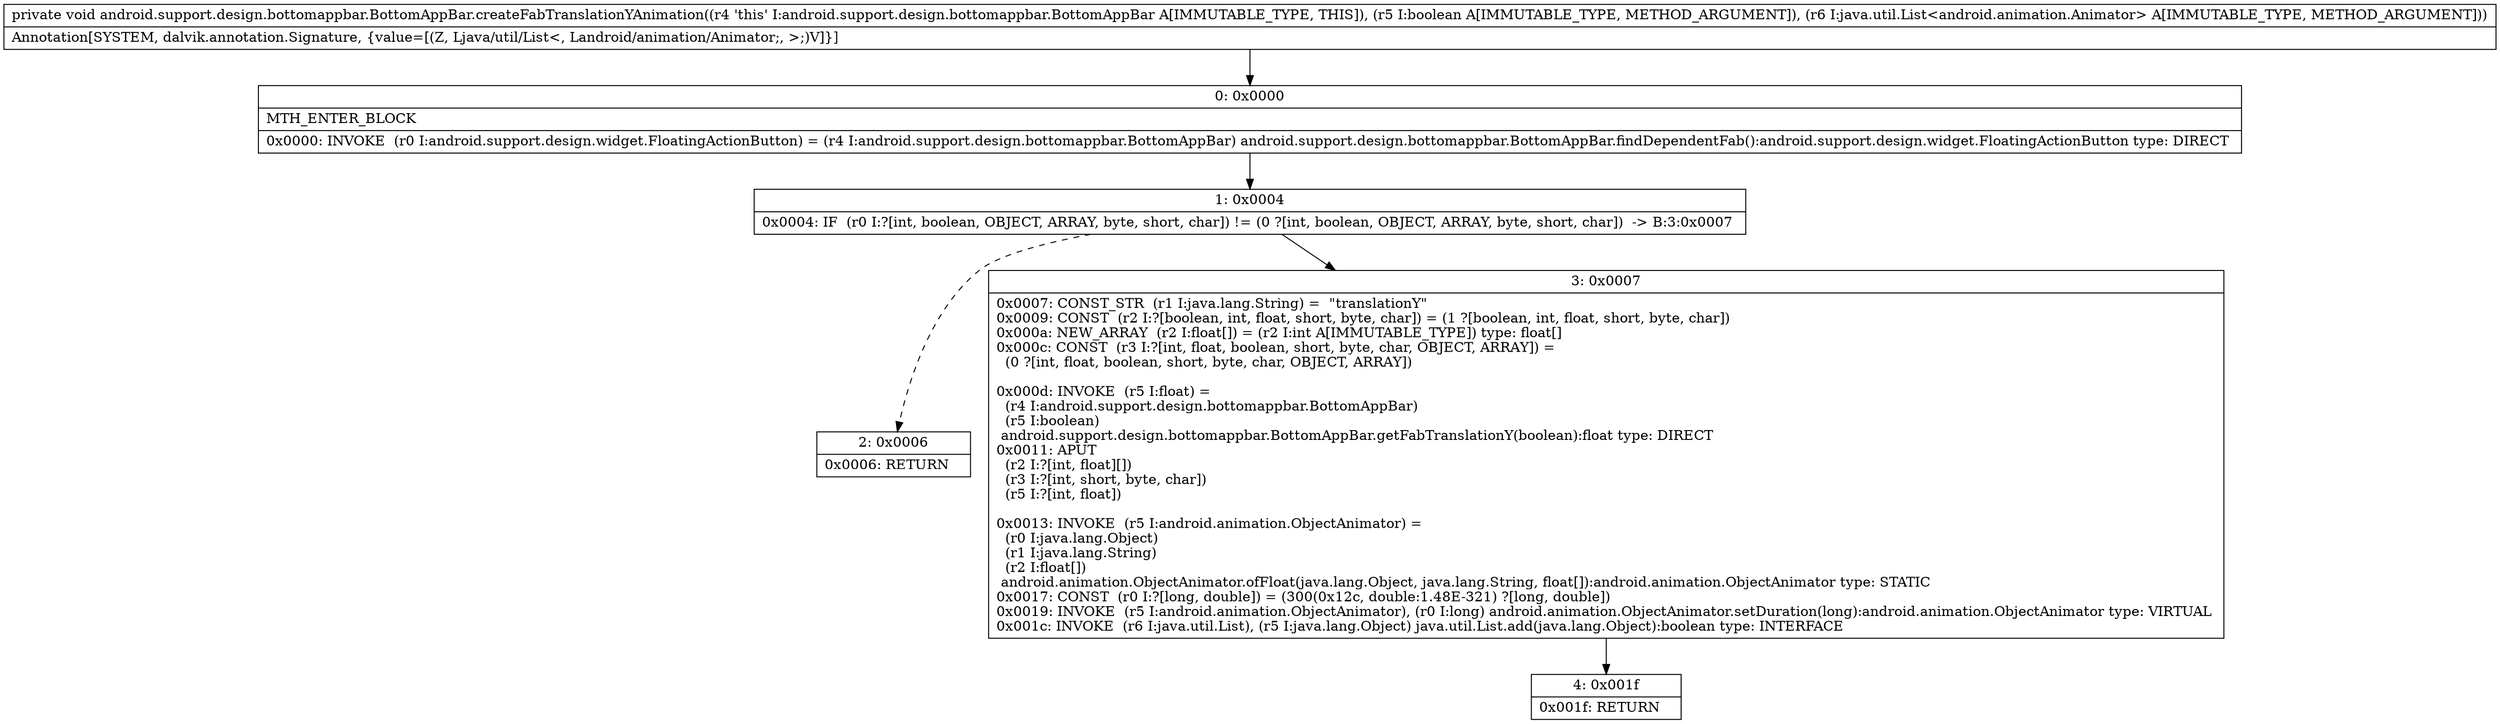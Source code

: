 digraph "CFG forandroid.support.design.bottomappbar.BottomAppBar.createFabTranslationYAnimation(ZLjava\/util\/List;)V" {
Node_0 [shape=record,label="{0\:\ 0x0000|MTH_ENTER_BLOCK\l|0x0000: INVOKE  (r0 I:android.support.design.widget.FloatingActionButton) = (r4 I:android.support.design.bottomappbar.BottomAppBar) android.support.design.bottomappbar.BottomAppBar.findDependentFab():android.support.design.widget.FloatingActionButton type: DIRECT \l}"];
Node_1 [shape=record,label="{1\:\ 0x0004|0x0004: IF  (r0 I:?[int, boolean, OBJECT, ARRAY, byte, short, char]) != (0 ?[int, boolean, OBJECT, ARRAY, byte, short, char])  \-\> B:3:0x0007 \l}"];
Node_2 [shape=record,label="{2\:\ 0x0006|0x0006: RETURN   \l}"];
Node_3 [shape=record,label="{3\:\ 0x0007|0x0007: CONST_STR  (r1 I:java.lang.String) =  \"translationY\" \l0x0009: CONST  (r2 I:?[boolean, int, float, short, byte, char]) = (1 ?[boolean, int, float, short, byte, char]) \l0x000a: NEW_ARRAY  (r2 I:float[]) = (r2 I:int A[IMMUTABLE_TYPE]) type: float[] \l0x000c: CONST  (r3 I:?[int, float, boolean, short, byte, char, OBJECT, ARRAY]) = \l  (0 ?[int, float, boolean, short, byte, char, OBJECT, ARRAY])\l \l0x000d: INVOKE  (r5 I:float) = \l  (r4 I:android.support.design.bottomappbar.BottomAppBar)\l  (r5 I:boolean)\l android.support.design.bottomappbar.BottomAppBar.getFabTranslationY(boolean):float type: DIRECT \l0x0011: APUT  \l  (r2 I:?[int, float][])\l  (r3 I:?[int, short, byte, char])\l  (r5 I:?[int, float])\l \l0x0013: INVOKE  (r5 I:android.animation.ObjectAnimator) = \l  (r0 I:java.lang.Object)\l  (r1 I:java.lang.String)\l  (r2 I:float[])\l android.animation.ObjectAnimator.ofFloat(java.lang.Object, java.lang.String, float[]):android.animation.ObjectAnimator type: STATIC \l0x0017: CONST  (r0 I:?[long, double]) = (300(0x12c, double:1.48E\-321) ?[long, double]) \l0x0019: INVOKE  (r5 I:android.animation.ObjectAnimator), (r0 I:long) android.animation.ObjectAnimator.setDuration(long):android.animation.ObjectAnimator type: VIRTUAL \l0x001c: INVOKE  (r6 I:java.util.List), (r5 I:java.lang.Object) java.util.List.add(java.lang.Object):boolean type: INTERFACE \l}"];
Node_4 [shape=record,label="{4\:\ 0x001f|0x001f: RETURN   \l}"];
MethodNode[shape=record,label="{private void android.support.design.bottomappbar.BottomAppBar.createFabTranslationYAnimation((r4 'this' I:android.support.design.bottomappbar.BottomAppBar A[IMMUTABLE_TYPE, THIS]), (r5 I:boolean A[IMMUTABLE_TYPE, METHOD_ARGUMENT]), (r6 I:java.util.List\<android.animation.Animator\> A[IMMUTABLE_TYPE, METHOD_ARGUMENT]))  | Annotation[SYSTEM, dalvik.annotation.Signature, \{value=[(Z, Ljava\/util\/List\<, Landroid\/animation\/Animator;, \>;)V]\}]\l}"];
MethodNode -> Node_0;
Node_0 -> Node_1;
Node_1 -> Node_2[style=dashed];
Node_1 -> Node_3;
Node_3 -> Node_4;
}

